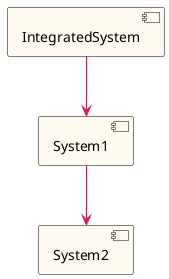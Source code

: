 ''''''''''''''''''''''''''''''''''''''''''
''                                      ''
''  AUTOGENERATED CODE -- DO NOT EDIT!  ''
''                                      ''
''''''''''''''''''''''''''''''''''''''''''

@startuml
hide stereotype
scale max 16384 height
skinparam component {
  BackgroundColor FloralWhite
  BorderColor Black
  ArrowColor Crimson
}
[IntegratedSystem] as _0 <<highlight>>
[System1] as _1
_0 --> _1
[System2] as _2
_1 --> _2 <<indirect>>
@enduml